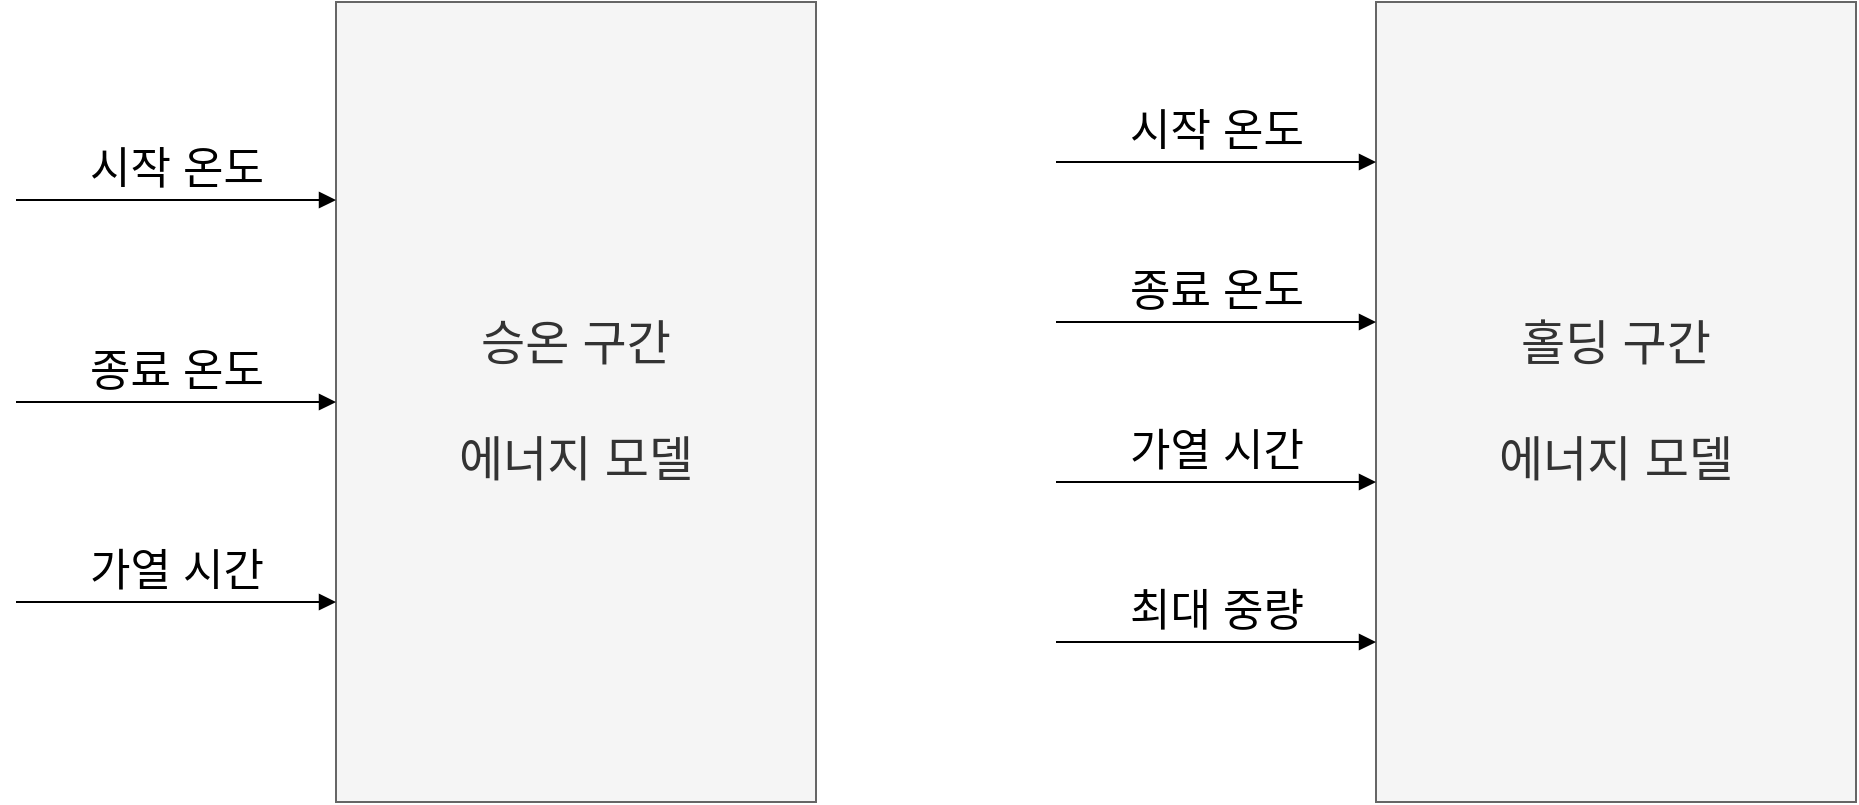 <mxfile version="15.5.0" type="github">
  <diagram id="UHZMGC3lE48HG1I_97At" name="Page-1">
    <mxGraphModel dx="2079" dy="730" grid="1" gridSize="10" guides="1" tooltips="1" connect="1" arrows="1" fold="1" page="1" pageScale="1" pageWidth="827" pageHeight="1169" math="0" shadow="0">
      <root>
        <mxCell id="0" />
        <mxCell id="1" parent="0" />
        <mxCell id="Yhd148Z0J3ZiQ2BoJHW8-1" value="&lt;font style=&quot;font-size: 24px&quot;&gt;승온 구간&lt;br&gt;&lt;br&gt;에너지 모델&lt;/font&gt;" style="rounded=0;whiteSpace=wrap;html=1;fillColor=#f5f5f5;strokeColor=#666666;fontColor=#333333;" parent="1" vertex="1">
          <mxGeometry x="39" y="280" width="240" height="400" as="geometry" />
        </mxCell>
        <mxCell id="Yhd148Z0J3ZiQ2BoJHW8-2" value="&lt;font style=&quot;font-size: 22px&quot;&gt;시작 온도&lt;/font&gt;" style="html=1;verticalAlign=bottom;endArrow=block;rounded=0;edgeStyle=orthogonalEdgeStyle;" parent="1" edge="1">
          <mxGeometry width="80" relative="1" as="geometry">
            <mxPoint x="-121" y="379" as="sourcePoint" />
            <mxPoint x="39" y="379" as="targetPoint" />
          </mxGeometry>
        </mxCell>
        <mxCell id="Yhd148Z0J3ZiQ2BoJHW8-3" value="&lt;font style=&quot;font-size: 22px&quot;&gt;종료 온도&lt;/font&gt;" style="html=1;verticalAlign=bottom;endArrow=block;rounded=0;edgeStyle=orthogonalEdgeStyle;" parent="1" edge="1">
          <mxGeometry width="80" relative="1" as="geometry">
            <mxPoint x="-121" y="480" as="sourcePoint" />
            <mxPoint x="39" y="480" as="targetPoint" />
          </mxGeometry>
        </mxCell>
        <mxCell id="Yhd148Z0J3ZiQ2BoJHW8-4" value="&lt;font style=&quot;font-size: 22px&quot;&gt;가열 시간&lt;/font&gt;" style="html=1;verticalAlign=bottom;endArrow=block;rounded=0;edgeStyle=orthogonalEdgeStyle;" parent="1" edge="1">
          <mxGeometry width="80" relative="1" as="geometry">
            <mxPoint x="-121" y="580" as="sourcePoint" />
            <mxPoint x="39" y="580" as="targetPoint" />
          </mxGeometry>
        </mxCell>
        <mxCell id="epl4r_hCn9XrKE2kMDHo-1" value="&lt;font style=&quot;font-size: 24px&quot;&gt;홀딩 구간&lt;br&gt;&lt;br&gt;에너지 모델&lt;/font&gt;" style="rounded=0;whiteSpace=wrap;html=1;fillColor=#f5f5f5;strokeColor=#666666;fontColor=#333333;" vertex="1" parent="1">
          <mxGeometry x="559" y="280" width="240" height="400" as="geometry" />
        </mxCell>
        <mxCell id="epl4r_hCn9XrKE2kMDHo-2" value="&lt;font style=&quot;font-size: 22px&quot;&gt;시작 온도&lt;/font&gt;" style="html=1;verticalAlign=bottom;endArrow=block;rounded=0;edgeStyle=orthogonalEdgeStyle;" edge="1" parent="1">
          <mxGeometry width="80" relative="1" as="geometry">
            <mxPoint x="399" y="360" as="sourcePoint" />
            <mxPoint x="559" y="360" as="targetPoint" />
          </mxGeometry>
        </mxCell>
        <mxCell id="epl4r_hCn9XrKE2kMDHo-3" value="&lt;font style=&quot;font-size: 22px&quot;&gt;종료 온도&lt;/font&gt;" style="html=1;verticalAlign=bottom;endArrow=block;rounded=0;edgeStyle=orthogonalEdgeStyle;" edge="1" parent="1">
          <mxGeometry width="80" relative="1" as="geometry">
            <mxPoint x="399" y="440" as="sourcePoint" />
            <mxPoint x="559" y="440" as="targetPoint" />
          </mxGeometry>
        </mxCell>
        <mxCell id="epl4r_hCn9XrKE2kMDHo-4" value="&lt;font style=&quot;font-size: 22px&quot;&gt;가열 시간&lt;/font&gt;" style="html=1;verticalAlign=bottom;endArrow=block;rounded=0;edgeStyle=orthogonalEdgeStyle;" edge="1" parent="1">
          <mxGeometry width="80" relative="1" as="geometry">
            <mxPoint x="399" y="520" as="sourcePoint" />
            <mxPoint x="559" y="520" as="targetPoint" />
          </mxGeometry>
        </mxCell>
        <mxCell id="epl4r_hCn9XrKE2kMDHo-5" value="&lt;font style=&quot;font-size: 22px&quot;&gt;최대 중량&lt;/font&gt;" style="html=1;verticalAlign=bottom;endArrow=block;rounded=0;edgeStyle=orthogonalEdgeStyle;" edge="1" parent="1">
          <mxGeometry width="80" relative="1" as="geometry">
            <mxPoint x="399" y="600" as="sourcePoint" />
            <mxPoint x="559" y="600" as="targetPoint" />
          </mxGeometry>
        </mxCell>
      </root>
    </mxGraphModel>
  </diagram>
</mxfile>
